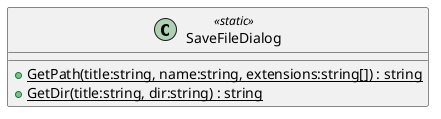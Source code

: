 @startuml
class SaveFileDialog <<static>> {
    + {static} GetPath(title:string, name:string, extensions:string[]) : string
    + {static} GetDir(title:string, dir:string) : string
}
@enduml
